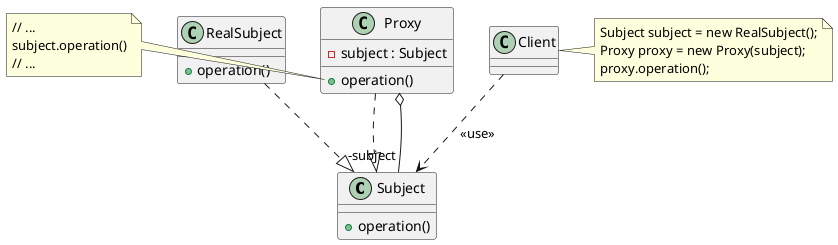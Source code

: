 @startuml

together {
    class Subject {
        + operation()
    }

    class RealSubject {
        + operation()
    }

    class Proxy {
        - subject : Subject
        + operation()
    }
}

class Client {
}

RealSubject ..|> Subject
Proxy ..|> Subject
Subject "-subject" --o Proxy
Client ..> Subject : <<use>>

note left of Proxy::"operation()"
    // ...
    subject.operation()
    // ...
end note

note right of Client
    Subject subject = new RealSubject();
    Proxy proxy = new Proxy(subject);
    proxy.operation();
end note

@enduml
